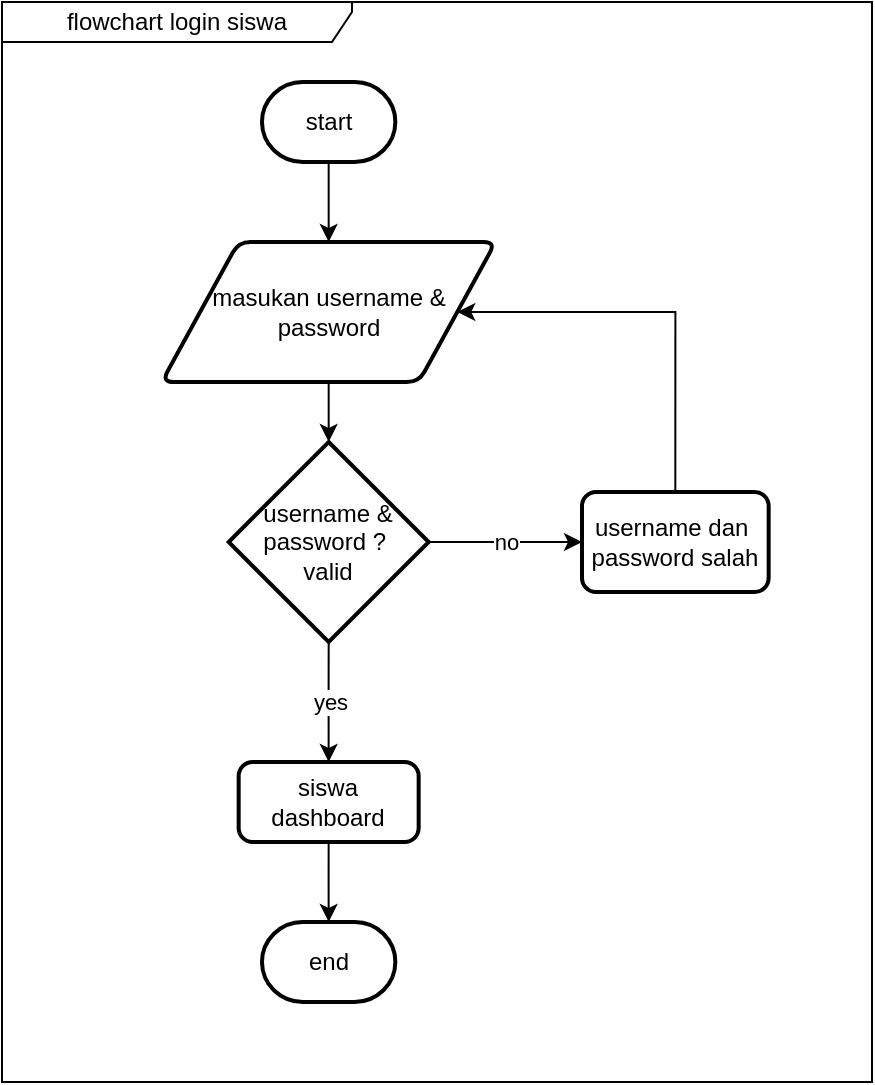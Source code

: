 <mxfile version="17.4.2" type="device"><diagram id="O9Szr4Hdh8DIHMUpJjEn" name="Page-1"><mxGraphModel dx="1231" dy="790" grid="1" gridSize="10" guides="1" tooltips="1" connect="1" arrows="1" fold="1" page="1" pageScale="1" pageWidth="850" pageHeight="1100" math="0" shadow="0"><root><mxCell id="0"/><mxCell id="1" parent="0"/><mxCell id="N7Z2blO4jedbJV9u91K_-5" style="edgeStyle=orthogonalEdgeStyle;rounded=0;orthogonalLoop=1;jettySize=auto;html=1;exitX=0.5;exitY=1;exitDx=0;exitDy=0;exitPerimeter=0;entryX=0.5;entryY=0;entryDx=0;entryDy=0;" edge="1" parent="1" source="N7Z2blO4jedbJV9u91K_-1" target="N7Z2blO4jedbJV9u91K_-2"><mxGeometry relative="1" as="geometry"/></mxCell><mxCell id="N7Z2blO4jedbJV9u91K_-1" value="start" style="strokeWidth=2;html=1;shape=mxgraph.flowchart.terminator;whiteSpace=wrap;fillColor=#FFFFFF;" vertex="1" parent="1"><mxGeometry x="280" y="100" width="66.67" height="40" as="geometry"/></mxCell><mxCell id="N7Z2blO4jedbJV9u91K_-7" style="edgeStyle=orthogonalEdgeStyle;rounded=0;orthogonalLoop=1;jettySize=auto;html=1;exitX=0.5;exitY=1;exitDx=0;exitDy=0;entryX=0.5;entryY=0;entryDx=0;entryDy=0;entryPerimeter=0;" edge="1" parent="1" source="N7Z2blO4jedbJV9u91K_-2" target="N7Z2blO4jedbJV9u91K_-6"><mxGeometry relative="1" as="geometry"/></mxCell><mxCell id="N7Z2blO4jedbJV9u91K_-2" value="masukan username &amp;amp; password" style="shape=parallelogram;html=1;strokeWidth=2;perimeter=parallelogramPerimeter;whiteSpace=wrap;rounded=1;arcSize=12;size=0.23;fillColor=#FFFFFF;" vertex="1" parent="1"><mxGeometry x="229.84" y="180" width="167" height="70" as="geometry"/></mxCell><mxCell id="N7Z2blO4jedbJV9u91K_-9" value="no" style="edgeStyle=orthogonalEdgeStyle;rounded=0;orthogonalLoop=1;jettySize=auto;html=1;exitX=1;exitY=0.5;exitDx=0;exitDy=0;exitPerimeter=0;entryX=0;entryY=0.5;entryDx=0;entryDy=0;" edge="1" parent="1" source="N7Z2blO4jedbJV9u91K_-6" target="N7Z2blO4jedbJV9u91K_-8"><mxGeometry relative="1" as="geometry"/></mxCell><mxCell id="N7Z2blO4jedbJV9u91K_-13" value="yes" style="edgeStyle=orthogonalEdgeStyle;rounded=0;orthogonalLoop=1;jettySize=auto;html=1;exitX=0.5;exitY=1;exitDx=0;exitDy=0;exitPerimeter=0;entryX=0.5;entryY=0;entryDx=0;entryDy=0;entryPerimeter=0;" edge="1" parent="1" source="N7Z2blO4jedbJV9u91K_-6"><mxGeometry relative="1" as="geometry"><mxPoint x="313.34" y="440" as="targetPoint"/></mxGeometry></mxCell><mxCell id="N7Z2blO4jedbJV9u91K_-6" value="username &amp;amp;&lt;br&gt;password ?&amp;nbsp;&lt;br&gt;valid" style="strokeWidth=2;html=1;shape=mxgraph.flowchart.decision;whiteSpace=wrap;fillColor=#FFFFFF;" vertex="1" parent="1"><mxGeometry x="263.34" y="280" width="100" height="100" as="geometry"/></mxCell><mxCell id="N7Z2blO4jedbJV9u91K_-10" style="edgeStyle=orthogonalEdgeStyle;rounded=0;orthogonalLoop=1;jettySize=auto;html=1;exitX=0.5;exitY=0;exitDx=0;exitDy=0;entryX=1;entryY=0.5;entryDx=0;entryDy=0;" edge="1" parent="1" source="N7Z2blO4jedbJV9u91K_-8" target="N7Z2blO4jedbJV9u91K_-2"><mxGeometry relative="1" as="geometry"><mxPoint x="580" y="190" as="targetPoint"/><Array as="points"><mxPoint x="487" y="215"/></Array></mxGeometry></mxCell><mxCell id="N7Z2blO4jedbJV9u91K_-8" value="username dan&amp;nbsp;&lt;br&gt;password salah" style="rounded=1;whiteSpace=wrap;html=1;absoluteArcSize=1;arcSize=14;strokeWidth=2;fillColor=#FFFFFF;" vertex="1" parent="1"><mxGeometry x="440" y="305" width="93.33" height="50" as="geometry"/></mxCell><mxCell id="N7Z2blO4jedbJV9u91K_-22" style="edgeStyle=orthogonalEdgeStyle;rounded=0;orthogonalLoop=1;jettySize=auto;html=1;exitX=0.5;exitY=1;exitDx=0;exitDy=0;" edge="1" parent="1" source="N7Z2blO4jedbJV9u91K_-15" target="N7Z2blO4jedbJV9u91K_-18"><mxGeometry relative="1" as="geometry"/></mxCell><mxCell id="N7Z2blO4jedbJV9u91K_-15" value="siswa dashboard" style="rounded=1;whiteSpace=wrap;html=1;absoluteArcSize=1;arcSize=14;strokeWidth=2;fillColor=#FFFFFF;" vertex="1" parent="1"><mxGeometry x="268.33" y="440" width="90" height="40" as="geometry"/></mxCell><mxCell id="N7Z2blO4jedbJV9u91K_-18" value="end" style="strokeWidth=2;html=1;shape=mxgraph.flowchart.terminator;whiteSpace=wrap;fillColor=#FFFFFF;" vertex="1" parent="1"><mxGeometry x="280" y="520" width="66.67" height="40" as="geometry"/></mxCell><mxCell id="N7Z2blO4jedbJV9u91K_-21" value="flowchart login siswa" style="shape=umlFrame;whiteSpace=wrap;html=1;fillColor=#FFFFFF;width=175;height=20;" vertex="1" parent="1"><mxGeometry x="150" y="60" width="435" height="540" as="geometry"/></mxCell></root></mxGraphModel></diagram></mxfile>